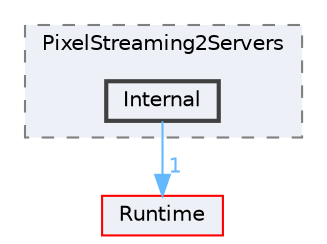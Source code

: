 digraph "Internal"
{
 // INTERACTIVE_SVG=YES
 // LATEX_PDF_SIZE
  bgcolor="transparent";
  edge [fontname=Helvetica,fontsize=10,labelfontname=Helvetica,labelfontsize=10];
  node [fontname=Helvetica,fontsize=10,shape=box,height=0.2,width=0.4];
  compound=true
  subgraph clusterdir_0f04082fac78b6fdf4b4e0c3c3e59a61 {
    graph [ bgcolor="#edf0f7", pencolor="grey50", label="PixelStreaming2Servers", fontname=Helvetica,fontsize=10 style="filled,dashed", URL="dir_0f04082fac78b6fdf4b4e0c3c3e59a61.html",tooltip=""]
  dir_18ea7cd64c47338ca88fa687521546e2 [label="Internal", fillcolor="#edf0f7", color="grey25", style="filled,bold", URL="dir_18ea7cd64c47338ca88fa687521546e2.html",tooltip=""];
  }
  dir_7536b172fbd480bfd146a1b1acd6856b [label="Runtime", fillcolor="#edf0f7", color="red", style="filled", URL="dir_7536b172fbd480bfd146a1b1acd6856b.html",tooltip=""];
  dir_18ea7cd64c47338ca88fa687521546e2->dir_7536b172fbd480bfd146a1b1acd6856b [headlabel="1", labeldistance=1.5 headhref="dir_000515_000984.html" href="dir_000515_000984.html" color="steelblue1" fontcolor="steelblue1"];
}
